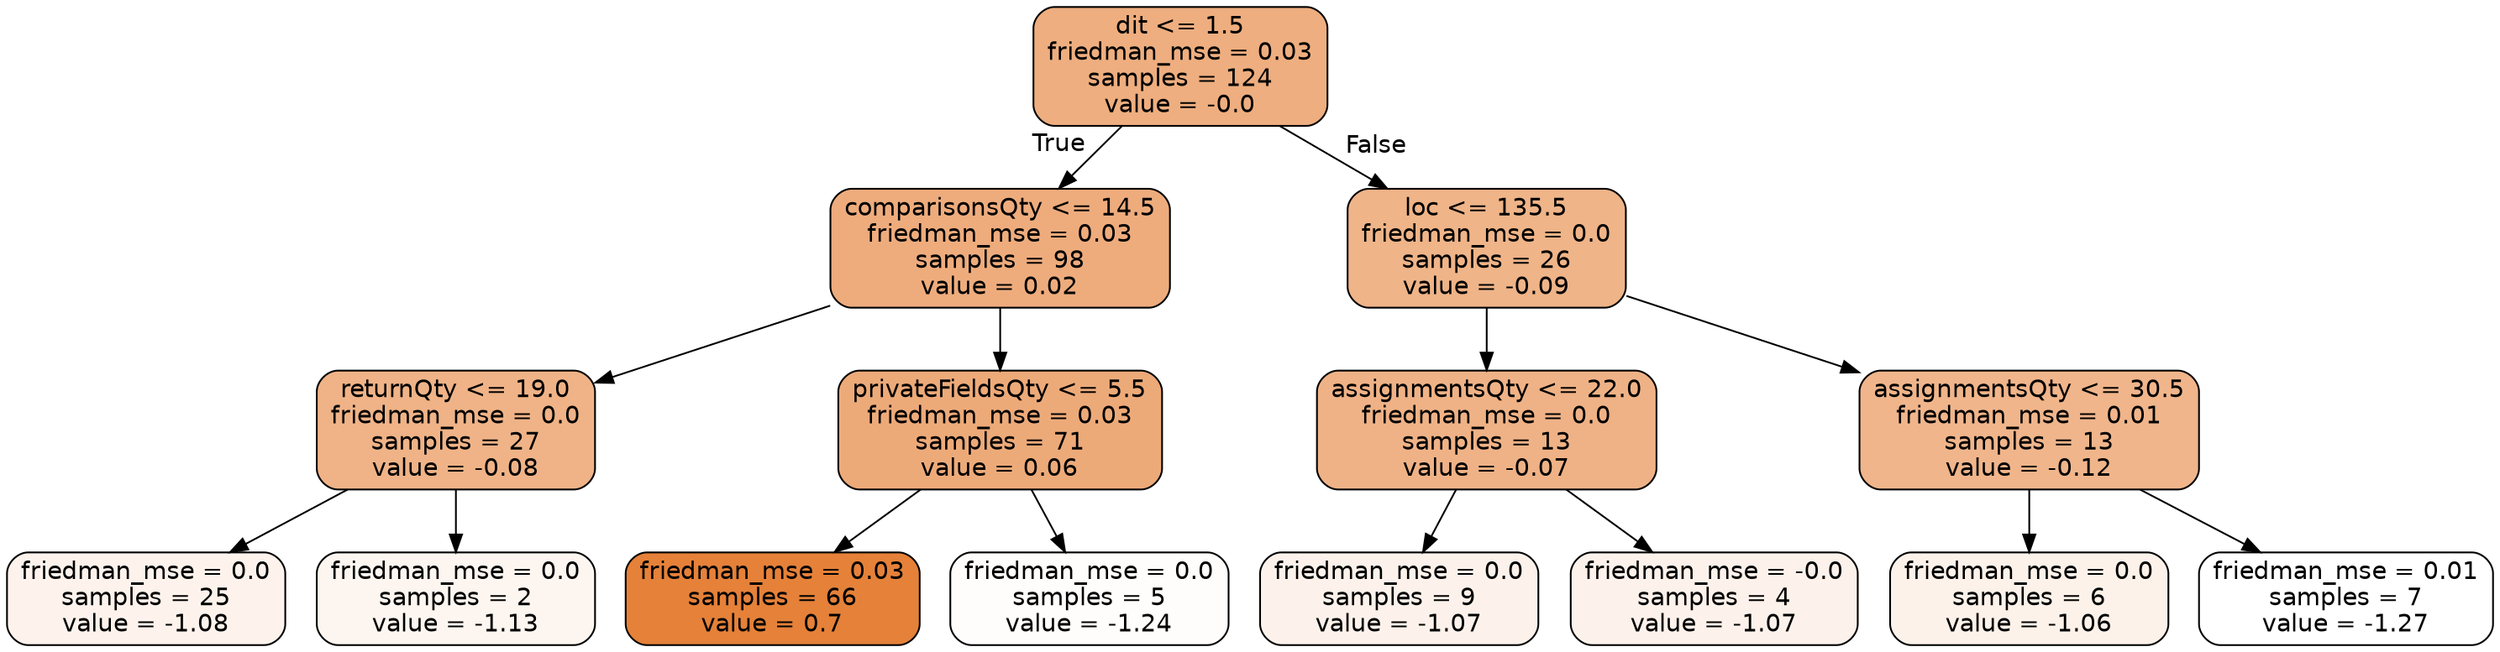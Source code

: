 digraph Tree {
node [shape=box, style="filled, rounded", color="black", fontname="helvetica"] ;
edge [fontname="helvetica"] ;
0 [label="dit <= 1.5\nfriedman_mse = 0.03\nsamples = 124\nvalue = -0.0", fillcolor="#eeae7f"] ;
1 [label="comparisonsQty <= 14.5\nfriedman_mse = 0.03\nsamples = 98\nvalue = 0.02", fillcolor="#eeac7d"] ;
0 -> 1 [labeldistance=2.5, labelangle=45, headlabel="True"] ;
3 [label="returnQty <= 19.0\nfriedman_mse = 0.0\nsamples = 27\nvalue = -0.08", fillcolor="#efb387"] ;
1 -> 3 ;
11 [label="friedman_mse = 0.0\nsamples = 25\nvalue = -1.08", fillcolor="#fdf3ec"] ;
3 -> 11 ;
12 [label="friedman_mse = 0.0\nsamples = 2\nvalue = -1.13", fillcolor="#fdf6f0"] ;
3 -> 12 ;
4 [label="privateFieldsQty <= 5.5\nfriedman_mse = 0.03\nsamples = 71\nvalue = 0.06", fillcolor="#edaa79"] ;
1 -> 4 ;
5 [label="friedman_mse = 0.03\nsamples = 66\nvalue = 0.7", fillcolor="#e58139"] ;
4 -> 5 ;
6 [label="friedman_mse = 0.0\nsamples = 5\nvalue = -1.24", fillcolor="#fffdfc"] ;
4 -> 6 ;
2 [label="loc <= 135.5\nfriedman_mse = 0.0\nsamples = 26\nvalue = -0.09", fillcolor="#efb488"] ;
0 -> 2 [labeldistance=2.5, labelangle=-45, headlabel="False"] ;
7 [label="assignmentsQty <= 22.0\nfriedman_mse = 0.0\nsamples = 13\nvalue = -0.07", fillcolor="#efb286"] ;
2 -> 7 ;
13 [label="friedman_mse = 0.0\nsamples = 9\nvalue = -1.07", fillcolor="#fcf2eb"] ;
7 -> 13 ;
14 [label="friedman_mse = -0.0\nsamples = 4\nvalue = -1.07", fillcolor="#fcf2eb"] ;
7 -> 14 ;
8 [label="assignmentsQty <= 30.5\nfriedman_mse = 0.01\nsamples = 13\nvalue = -0.12", fillcolor="#f0b58b"] ;
2 -> 8 ;
9 [label="friedman_mse = 0.0\nsamples = 6\nvalue = -1.06", fillcolor="#fcf2ea"] ;
8 -> 9 ;
10 [label="friedman_mse = 0.01\nsamples = 7\nvalue = -1.27", fillcolor="#ffffff"] ;
8 -> 10 ;
}